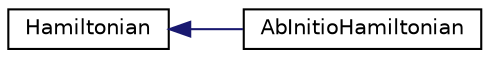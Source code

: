 digraph "Graphical Class Hierarchy"
{
  edge [fontname="Helvetica",fontsize="10",labelfontname="Helvetica",labelfontsize="10"];
  node [fontname="Helvetica",fontsize="10",shape=record];
  rankdir="LR";
  Node1 [label="Hamiltonian",height=0.2,width=0.4,color="black", fillcolor="white", style="filled",URL="$classHamiltonian.html"];
  Node1 -> Node2 [dir="back",color="midnightblue",fontsize="10",style="solid",fontname="Helvetica"];
  Node2 [label="AbInitioHamiltonian",height=0.2,width=0.4,color="black", fillcolor="white", style="filled",URL="$classAbInitioHamiltonian.html"];
}
